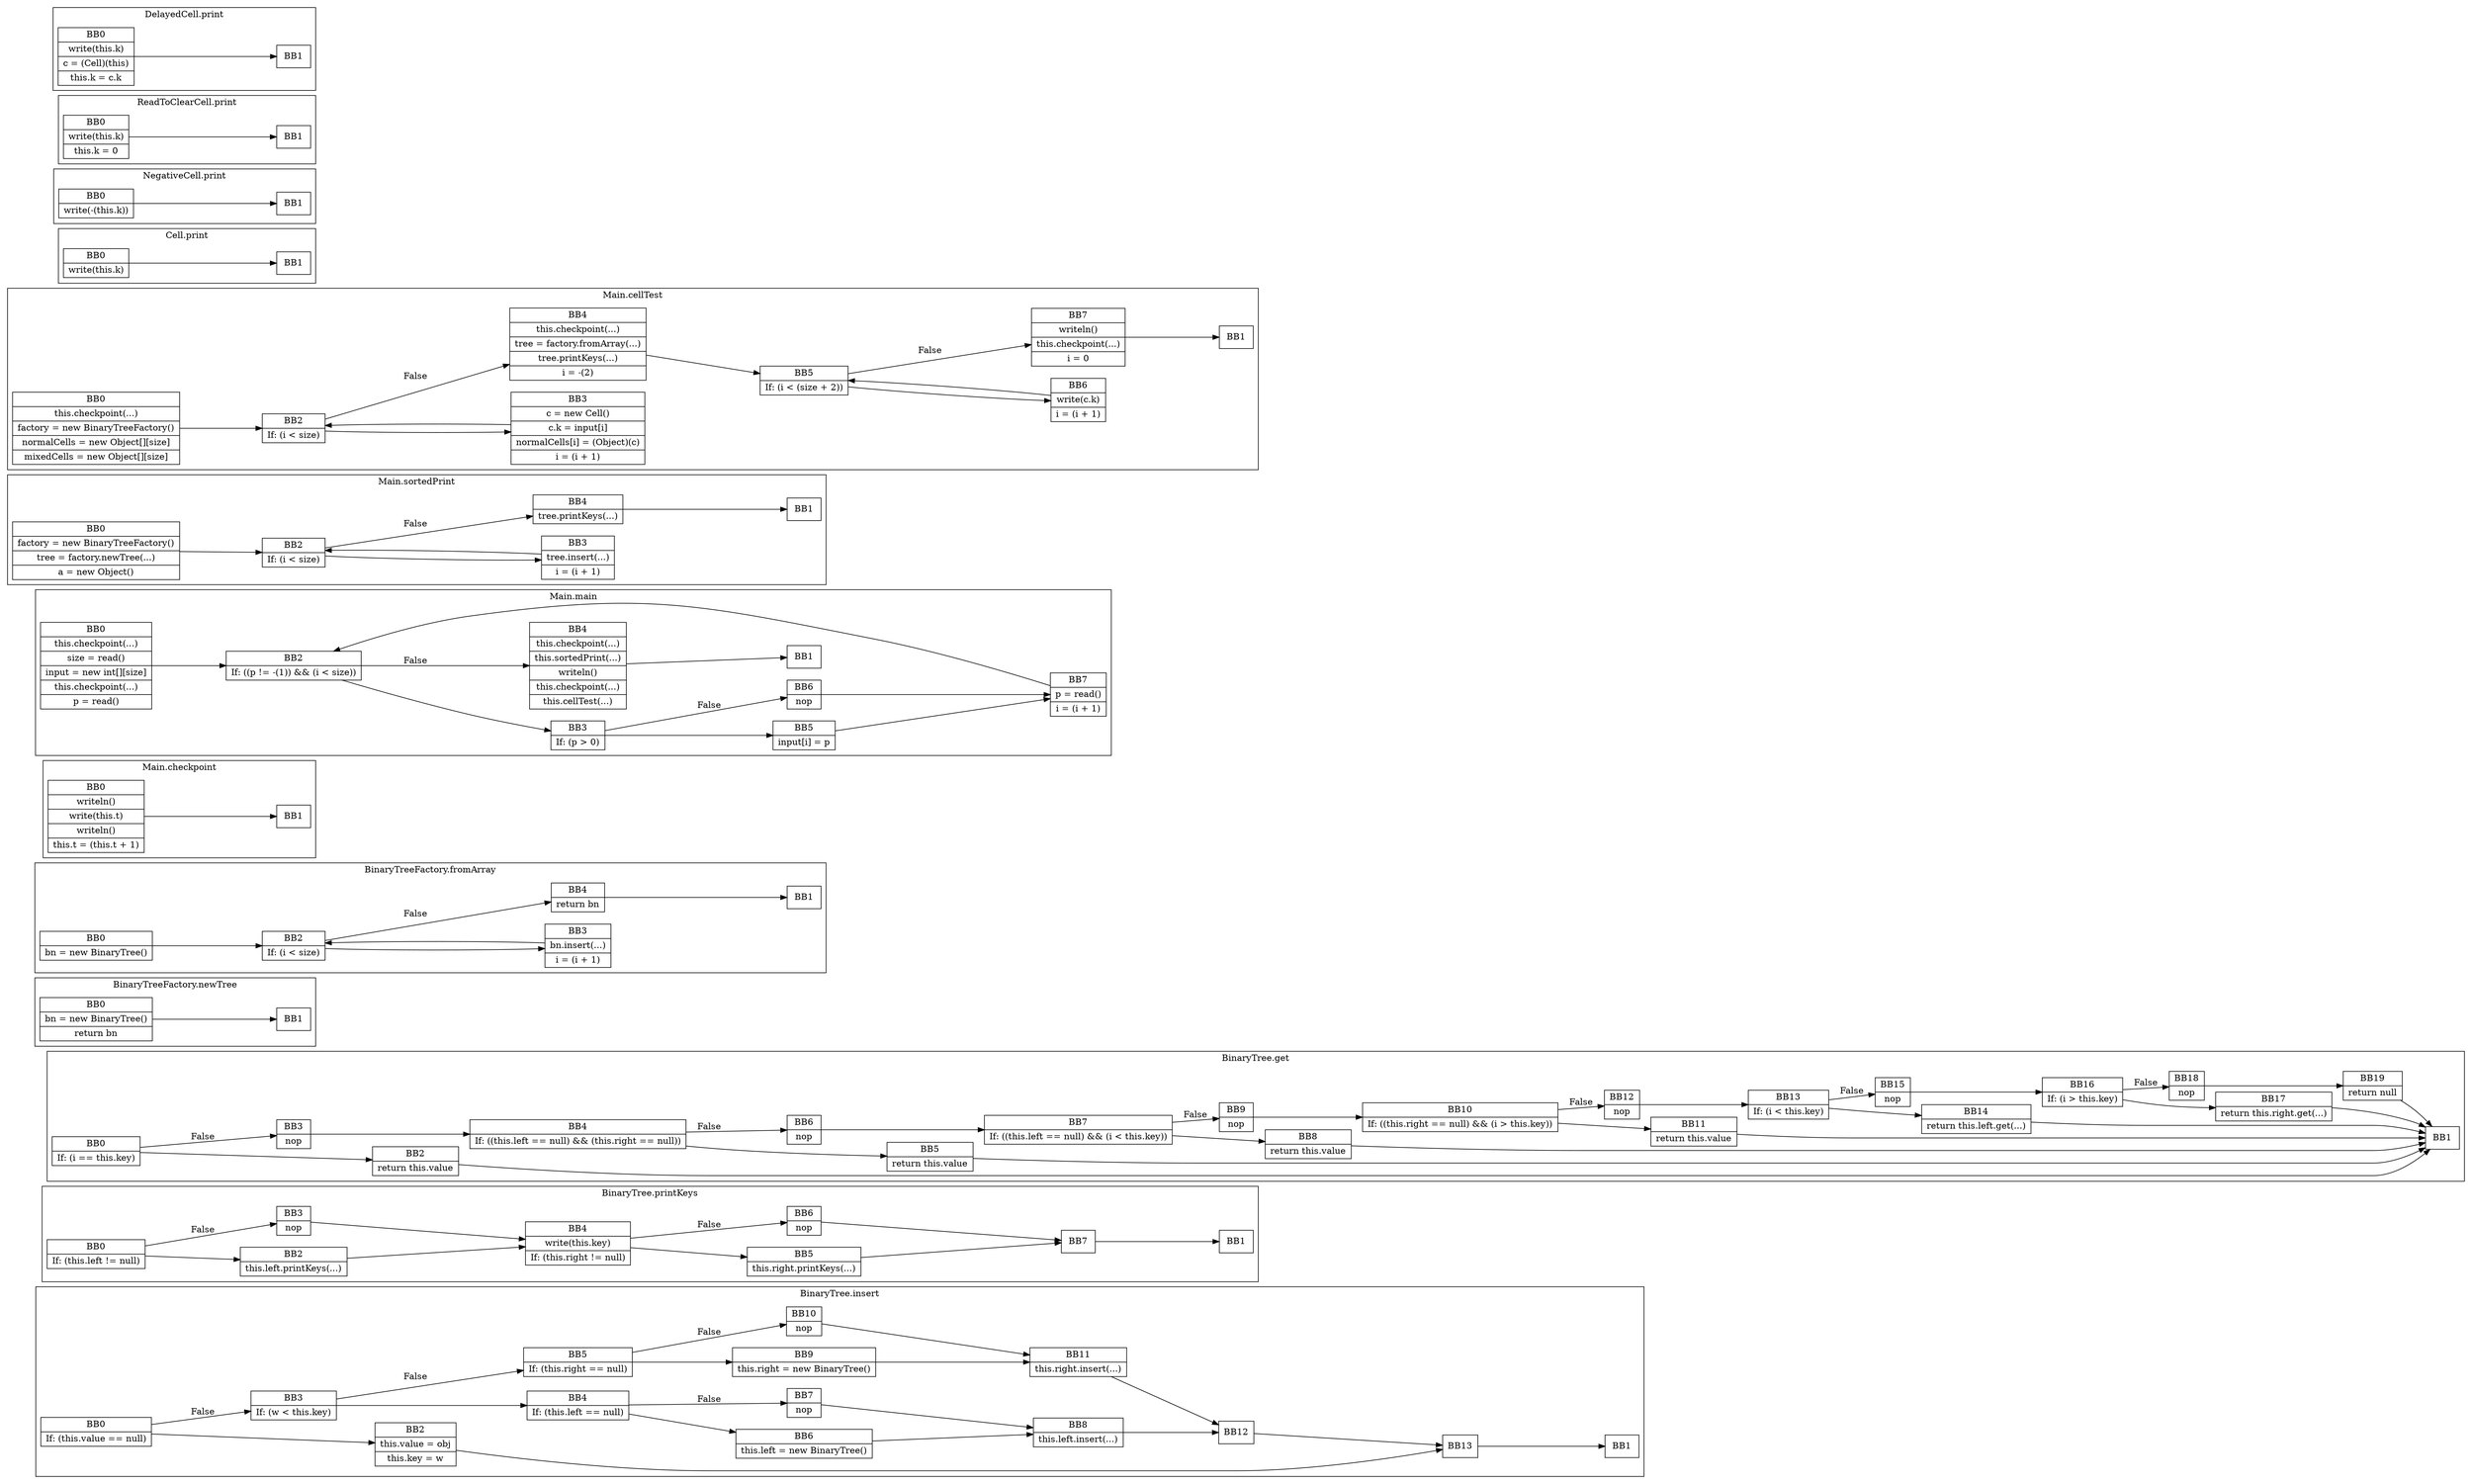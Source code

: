 digraph G {
  graph [ rankdir = "LR" ];
  subgraph cluster_0 {
    label = "BinaryTree.insert"
    M0_BB0 [
      shape="record"
      label="BB0|If: (this.value == null)"
    ];
    M0_BB0 -> M0_BB2;
    M0_BB0 -> M0_BB3 [label="False"];
    M0_BB1 [
      shape="record"
      label="BB1"
    ];
    M0_BB2 [
      shape="record"
      label="BB2|this.value = obj|this.key = w"
    ];
    M0_BB2 -> M0_BB13;
    M0_BB3 [
      shape="record"
      label="BB3|If: (w \< this.key)"
    ];
    M0_BB3 -> M0_BB4;
    M0_BB3 -> M0_BB5 [label="False"];
    M0_BB4 [
      shape="record"
      label="BB4|If: (this.left == null)"
    ];
    M0_BB4 -> M0_BB6;
    M0_BB4 -> M0_BB7 [label="False"];
    M0_BB5 [
      shape="record"
      label="BB5|If: (this.right == null)"
    ];
    M0_BB5 -> M0_BB9;
    M0_BB5 -> M0_BB10 [label="False"];
    M0_BB6 [
      shape="record"
      label="BB6|this.left = new BinaryTree()"
    ];
    M0_BB6 -> M0_BB8;
    M0_BB7 [
      shape="record"
      label="BB7|nop"
    ];
    M0_BB7 -> M0_BB8;
    M0_BB8 [
      shape="record"
      label="BB8|this.left.insert(...)"
    ];
    M0_BB8 -> M0_BB12;
    M0_BB9 [
      shape="record"
      label="BB9|this.right = new BinaryTree()"
    ];
    M0_BB9 -> M0_BB11;
    M0_BB10 [
      shape="record"
      label="BB10|nop"
    ];
    M0_BB10 -> M0_BB11;
    M0_BB11 [
      shape="record"
      label="BB11|this.right.insert(...)"
    ];
    M0_BB11 -> M0_BB12;
    M0_BB12 [
      shape="record"
      label="BB12"
    ];
    M0_BB12 -> M0_BB13;
    M0_BB13 [
      shape="record"
      label="BB13"
    ];
    M0_BB13 -> M0_BB1;
  }
  subgraph cluster_1 {
    label = "BinaryTree.printKeys"
    M1_BB0 [
      shape="record"
      label="BB0|If: (this.left != null)"
    ];
    M1_BB0 -> M1_BB2;
    M1_BB0 -> M1_BB3 [label="False"];
    M1_BB1 [
      shape="record"
      label="BB1"
    ];
    M1_BB2 [
      shape="record"
      label="BB2|this.left.printKeys(...)"
    ];
    M1_BB2 -> M1_BB4;
    M1_BB3 [
      shape="record"
      label="BB3|nop"
    ];
    M1_BB3 -> M1_BB4;
    M1_BB4 [
      shape="record"
      label="BB4|write(this.key)|If: (this.right != null)"
    ];
    M1_BB4 -> M1_BB5;
    M1_BB4 -> M1_BB6 [label="False"];
    M1_BB5 [
      shape="record"
      label="BB5|this.right.printKeys(...)"
    ];
    M1_BB5 -> M1_BB7;
    M1_BB6 [
      shape="record"
      label="BB6|nop"
    ];
    M1_BB6 -> M1_BB7;
    M1_BB7 [
      shape="record"
      label="BB7"
    ];
    M1_BB7 -> M1_BB1;
  }
  subgraph cluster_2 {
    label = "BinaryTree.get"
    M2_BB0 [
      shape="record"
      label="BB0|If: (i == this.key)"
    ];
    M2_BB0 -> M2_BB2;
    M2_BB0 -> M2_BB3 [label="False"];
    M2_BB1 [
      shape="record"
      label="BB1"
    ];
    M2_BB2 [
      shape="record"
      label="BB2|return this.value"
    ];
    M2_BB2 -> M2_BB1;
    M2_BB3 [
      shape="record"
      label="BB3|nop"
    ];
    M2_BB3 -> M2_BB4;
    M2_BB4 [
      shape="record"
      label="BB4|If: ((this.left == null) && (this.right == null))"
    ];
    M2_BB4 -> M2_BB5;
    M2_BB4 -> M2_BB6 [label="False"];
    M2_BB5 [
      shape="record"
      label="BB5|return this.value"
    ];
    M2_BB5 -> M2_BB1;
    M2_BB6 [
      shape="record"
      label="BB6|nop"
    ];
    M2_BB6 -> M2_BB7;
    M2_BB7 [
      shape="record"
      label="BB7|If: ((this.left == null) && (i \< this.key))"
    ];
    M2_BB7 -> M2_BB8;
    M2_BB7 -> M2_BB9 [label="False"];
    M2_BB8 [
      shape="record"
      label="BB8|return this.value"
    ];
    M2_BB8 -> M2_BB1;
    M2_BB9 [
      shape="record"
      label="BB9|nop"
    ];
    M2_BB9 -> M2_BB10;
    M2_BB10 [
      shape="record"
      label="BB10|If: ((this.right == null) && (i \> this.key))"
    ];
    M2_BB10 -> M2_BB11;
    M2_BB10 -> M2_BB12 [label="False"];
    M2_BB11 [
      shape="record"
      label="BB11|return this.value"
    ];
    M2_BB11 -> M2_BB1;
    M2_BB12 [
      shape="record"
      label="BB12|nop"
    ];
    M2_BB12 -> M2_BB13;
    M2_BB13 [
      shape="record"
      label="BB13|If: (i \< this.key)"
    ];
    M2_BB13 -> M2_BB14;
    M2_BB13 -> M2_BB15 [label="False"];
    M2_BB14 [
      shape="record"
      label="BB14|return this.left.get(...)"
    ];
    M2_BB14 -> M2_BB1;
    M2_BB15 [
      shape="record"
      label="BB15|nop"
    ];
    M2_BB15 -> M2_BB16;
    M2_BB16 [
      shape="record"
      label="BB16|If: (i \> this.key)"
    ];
    M2_BB16 -> M2_BB17;
    M2_BB16 -> M2_BB18 [label="False"];
    M2_BB17 [
      shape="record"
      label="BB17|return this.right.get(...)"
    ];
    M2_BB17 -> M2_BB1;
    M2_BB18 [
      shape="record"
      label="BB18|nop"
    ];
    M2_BB18 -> M2_BB19;
    M2_BB19 [
      shape="record"
      label="BB19|return null"
    ];
    M2_BB19 -> M2_BB1;
  }
  subgraph cluster_3 {
    label = "BinaryTreeFactory.newTree"
    M3_BB0 [
      shape="record"
      label="BB0|bn = new BinaryTree()|return bn"
    ];
    M3_BB0 -> M3_BB1;
    M3_BB1 [
      shape="record"
      label="BB1"
    ];
  }
  subgraph cluster_4 {
    label = "BinaryTreeFactory.fromArray"
    M4_BB0 [
      shape="record"
      label="BB0|bn = new BinaryTree()"
    ];
    M4_BB0 -> M4_BB2;
    M4_BB1 [
      shape="record"
      label="BB1"
    ];
    M4_BB2 [
      shape="record"
      label="BB2|If: (i \< size)"
    ];
    M4_BB2 -> M4_BB3;
    M4_BB2 -> M4_BB4 [label="False"];
    M4_BB3 [
      shape="record"
      label="BB3|bn.insert(...)|i = (i + 1)"
    ];
    M4_BB3 -> M4_BB2;
    M4_BB4 [
      shape="record"
      label="BB4|return bn"
    ];
    M4_BB4 -> M4_BB1;
  }
  subgraph cluster_5 {
    label = "Main.checkpoint"
    M5_BB0 [
      shape="record"
      label="BB0|writeln()|write(this.t)|writeln()|this.t = (this.t + 1)"
    ];
    M5_BB0 -> M5_BB1;
    M5_BB1 [
      shape="record"
      label="BB1"
    ];
  }
  subgraph cluster_6 {
    label = "Main.main"
    M6_BB0 [
      shape="record"
      label="BB0|this.checkpoint(...)|size = read()|input = new int[][size]|this.checkpoint(...)|p = read()"
    ];
    M6_BB0 -> M6_BB2;
    M6_BB1 [
      shape="record"
      label="BB1"
    ];
    M6_BB2 [
      shape="record"
      label="BB2|If: ((p != -(1)) && (i \< size))"
    ];
    M6_BB2 -> M6_BB3;
    M6_BB2 -> M6_BB4 [label="False"];
    M6_BB3 [
      shape="record"
      label="BB3|If: (p \> 0)"
    ];
    M6_BB3 -> M6_BB5;
    M6_BB3 -> M6_BB6 [label="False"];
    M6_BB4 [
      shape="record"
      label="BB4|this.checkpoint(...)|this.sortedPrint(...)|writeln()|this.checkpoint(...)|this.cellTest(...)"
    ];
    M6_BB4 -> M6_BB1;
    M6_BB5 [
      shape="record"
      label="BB5|input[i] = p"
    ];
    M6_BB5 -> M6_BB7;
    M6_BB6 [
      shape="record"
      label="BB6|nop"
    ];
    M6_BB6 -> M6_BB7;
    M6_BB7 [
      shape="record"
      label="BB7|p = read()|i = (i + 1)"
    ];
    M6_BB7 -> M6_BB2;
  }
  subgraph cluster_7 {
    label = "Main.sortedPrint"
    M7_BB0 [
      shape="record"
      label="BB0|factory = new BinaryTreeFactory()|tree = factory.newTree(...)|a = new Object()"
    ];
    M7_BB0 -> M7_BB2;
    M7_BB1 [
      shape="record"
      label="BB1"
    ];
    M7_BB2 [
      shape="record"
      label="BB2|If: (i \< size)"
    ];
    M7_BB2 -> M7_BB3;
    M7_BB2 -> M7_BB4 [label="False"];
    M7_BB3 [
      shape="record"
      label="BB3|tree.insert(...)|i = (i + 1)"
    ];
    M7_BB3 -> M7_BB2;
    M7_BB4 [
      shape="record"
      label="BB4|tree.printKeys(...)"
    ];
    M7_BB4 -> M7_BB1;
  }
  subgraph cluster_8 {
    label = "Main.cellTest"
    M8_BB0 [
      shape="record"
      label="BB0|this.checkpoint(...)|factory = new BinaryTreeFactory()|normalCells = new Object[][size]|mixedCells = new Object[][size]"
    ];
    M8_BB0 -> M8_BB2;
    M8_BB1 [
      shape="record"
      label="BB1"
    ];
    M8_BB2 [
      shape="record"
      label="BB2|If: (i \< size)"
    ];
    M8_BB2 -> M8_BB3;
    M8_BB2 -> M8_BB4 [label="False"];
    M8_BB3 [
      shape="record"
      label="BB3|c = new Cell()|c.k = input[i]|normalCells[i] = (Object)(c)|i = (i + 1)"
    ];
    M8_BB3 -> M8_BB2;
    M8_BB4 [
      shape="record"
      label="BB4|this.checkpoint(...)|tree = factory.fromArray(...)|tree.printKeys(...)|i = -(2)"
    ];
    M8_BB4 -> M8_BB5;
    M8_BB5 [
      shape="record"
      label="BB5|If: (i \< (size + 2))"
    ];
    M8_BB5 -> M8_BB6;
    M8_BB5 -> M8_BB7 [label="False"];
    M8_BB6 [
      shape="record"
      label="BB6|write(c.k)|i = (i + 1)"
    ];
    M8_BB6 -> M8_BB5;
    M8_BB7 [
      shape="record"
      label="BB7|writeln()|this.checkpoint(...)|i = 0"
    ];
    M8_BB7 -> M8_BB1;
  }
  subgraph cluster_9 {
    label = "Cell.print"
    M9_BB0 [
      shape="record"
      label="BB0|write(this.k)"
    ];
    M9_BB0 -> M9_BB1;
    M9_BB1 [
      shape="record"
      label="BB1"
    ];
  }
  subgraph cluster_10 {
    label = "NegativeCell.print"
    M10_BB0 [
      shape="record"
      label="BB0|write(-(this.k))"
    ];
    M10_BB0 -> M10_BB1;
    M10_BB1 [
      shape="record"
      label="BB1"
    ];
  }
  subgraph cluster_11 {
    label = "ReadToClearCell.print"
    M11_BB0 [
      shape="record"
      label="BB0|write(this.k)|this.k = 0"
    ];
    M11_BB0 -> M11_BB1;
    M11_BB1 [
      shape="record"
      label="BB1"
    ];
  }
  subgraph cluster_12 {
    label = "DelayedCell.print"
    M12_BB0 [
      shape="record"
      label="BB0|write(this.k)|c = (Cell)(this)|this.k = c.k"
    ];
    M12_BB0 -> M12_BB1;
    M12_BB1 [
      shape="record"
      label="BB1"
    ];
  }
}
